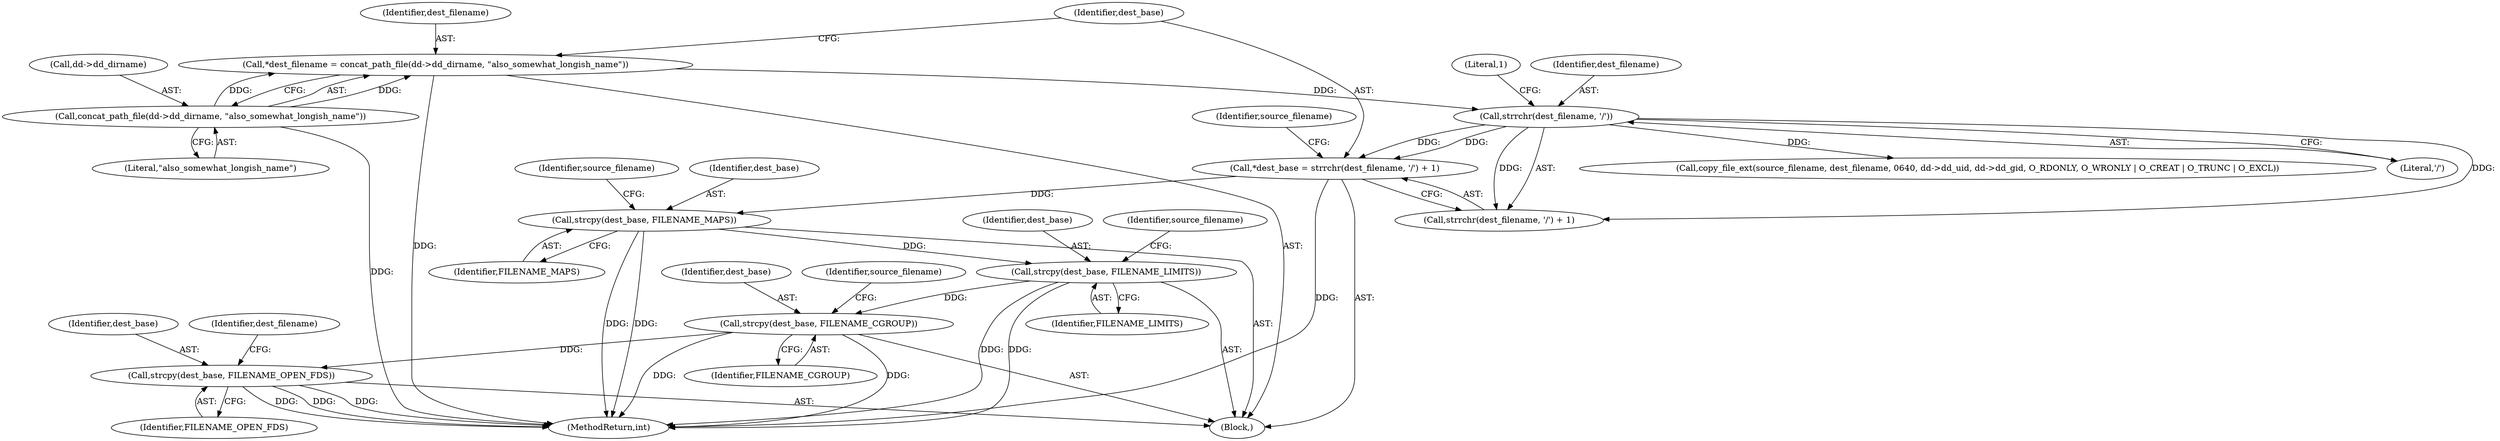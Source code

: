 digraph "0_abrt_8939398b82006ba1fec4ed491339fc075f43fc7c_1@API" {
"1000777" [label="(Call,strcpy(dest_base, FILENAME_OPEN_FDS))"];
"1000756" [label="(Call,strcpy(dest_base, FILENAME_CGROUP))"];
"1000730" [label="(Call,strcpy(dest_base, FILENAME_LIMITS))"];
"1000704" [label="(Call,strcpy(dest_base, FILENAME_MAPS))"];
"1000692" [label="(Call,*dest_base = strrchr(dest_filename, '/') + 1)"];
"1000695" [label="(Call,strrchr(dest_filename, '/'))"];
"1000684" [label="(Call,*dest_filename = concat_path_file(dd->dd_dirname, \"also_somewhat_longish_name\"))"];
"1000686" [label="(Call,concat_path_file(dd->dd_dirname, \"also_somewhat_longish_name\"))"];
"1000706" [label="(Identifier,FILENAME_MAPS)"];
"1000778" [label="(Identifier,dest_base)"];
"1000694" [label="(Call,strrchr(dest_filename, '/') + 1)"];
"1000687" [label="(Call,dd->dd_dirname)"];
"1000708" [label="(Identifier,source_filename)"];
"1000760" [label="(Identifier,source_filename)"];
"1000758" [label="(Identifier,FILENAME_CGROUP)"];
"1000684" [label="(Call,*dest_filename = concat_path_file(dd->dd_dirname, \"also_somewhat_longish_name\"))"];
"1000696" [label="(Identifier,dest_filename)"];
"1000685" [label="(Identifier,dest_filename)"];
"1000697" [label="(Literal,'/')"];
"1000731" [label="(Identifier,dest_base)"];
"1000698" [label="(Literal,1)"];
"1000695" [label="(Call,strrchr(dest_filename, '/'))"];
"1000777" [label="(Call,strcpy(dest_base, FILENAME_OPEN_FDS))"];
"1000757" [label="(Identifier,dest_base)"];
"1000686" [label="(Call,concat_path_file(dd->dd_dirname, \"also_somewhat_longish_name\"))"];
"1000704" [label="(Call,strcpy(dest_base, FILENAME_MAPS))"];
"1000781" [label="(Identifier,dest_filename)"];
"1000779" [label="(Identifier,FILENAME_OPEN_FDS)"];
"1000730" [label="(Call,strcpy(dest_base, FILENAME_LIMITS))"];
"1000732" [label="(Identifier,FILENAME_LIMITS)"];
"1000707" [label="(Call,copy_file_ext(source_filename, dest_filename, 0640, dd->dd_uid, dd->dd_gid, O_RDONLY, O_WRONLY | O_CREAT | O_TRUNC | O_EXCL))"];
"1000734" [label="(Identifier,source_filename)"];
"1000693" [label="(Identifier,dest_base)"];
"1000705" [label="(Identifier,dest_base)"];
"1000692" [label="(Call,*dest_base = strrchr(dest_filename, '/') + 1)"];
"1000756" [label="(Call,strcpy(dest_base, FILENAME_CGROUP))"];
"1000701" [label="(Identifier,source_filename)"];
"1001237" [label="(MethodReturn,int)"];
"1000659" [label="(Block,)"];
"1000690" [label="(Literal,\"also_somewhat_longish_name\")"];
"1000777" -> "1000659"  [label="AST: "];
"1000777" -> "1000779"  [label="CFG: "];
"1000778" -> "1000777"  [label="AST: "];
"1000779" -> "1000777"  [label="AST: "];
"1000781" -> "1000777"  [label="CFG: "];
"1000777" -> "1001237"  [label="DDG: "];
"1000777" -> "1001237"  [label="DDG: "];
"1000777" -> "1001237"  [label="DDG: "];
"1000756" -> "1000777"  [label="DDG: "];
"1000756" -> "1000659"  [label="AST: "];
"1000756" -> "1000758"  [label="CFG: "];
"1000757" -> "1000756"  [label="AST: "];
"1000758" -> "1000756"  [label="AST: "];
"1000760" -> "1000756"  [label="CFG: "];
"1000756" -> "1001237"  [label="DDG: "];
"1000756" -> "1001237"  [label="DDG: "];
"1000730" -> "1000756"  [label="DDG: "];
"1000730" -> "1000659"  [label="AST: "];
"1000730" -> "1000732"  [label="CFG: "];
"1000731" -> "1000730"  [label="AST: "];
"1000732" -> "1000730"  [label="AST: "];
"1000734" -> "1000730"  [label="CFG: "];
"1000730" -> "1001237"  [label="DDG: "];
"1000730" -> "1001237"  [label="DDG: "];
"1000704" -> "1000730"  [label="DDG: "];
"1000704" -> "1000659"  [label="AST: "];
"1000704" -> "1000706"  [label="CFG: "];
"1000705" -> "1000704"  [label="AST: "];
"1000706" -> "1000704"  [label="AST: "];
"1000708" -> "1000704"  [label="CFG: "];
"1000704" -> "1001237"  [label="DDG: "];
"1000704" -> "1001237"  [label="DDG: "];
"1000692" -> "1000704"  [label="DDG: "];
"1000692" -> "1000659"  [label="AST: "];
"1000692" -> "1000694"  [label="CFG: "];
"1000693" -> "1000692"  [label="AST: "];
"1000694" -> "1000692"  [label="AST: "];
"1000701" -> "1000692"  [label="CFG: "];
"1000692" -> "1001237"  [label="DDG: "];
"1000695" -> "1000692"  [label="DDG: "];
"1000695" -> "1000692"  [label="DDG: "];
"1000695" -> "1000694"  [label="AST: "];
"1000695" -> "1000697"  [label="CFG: "];
"1000696" -> "1000695"  [label="AST: "];
"1000697" -> "1000695"  [label="AST: "];
"1000698" -> "1000695"  [label="CFG: "];
"1000695" -> "1000694"  [label="DDG: "];
"1000695" -> "1000694"  [label="DDG: "];
"1000684" -> "1000695"  [label="DDG: "];
"1000695" -> "1000707"  [label="DDG: "];
"1000684" -> "1000659"  [label="AST: "];
"1000684" -> "1000686"  [label="CFG: "];
"1000685" -> "1000684"  [label="AST: "];
"1000686" -> "1000684"  [label="AST: "];
"1000693" -> "1000684"  [label="CFG: "];
"1000684" -> "1001237"  [label="DDG: "];
"1000686" -> "1000684"  [label="DDG: "];
"1000686" -> "1000684"  [label="DDG: "];
"1000686" -> "1000690"  [label="CFG: "];
"1000687" -> "1000686"  [label="AST: "];
"1000690" -> "1000686"  [label="AST: "];
"1000686" -> "1001237"  [label="DDG: "];
}
